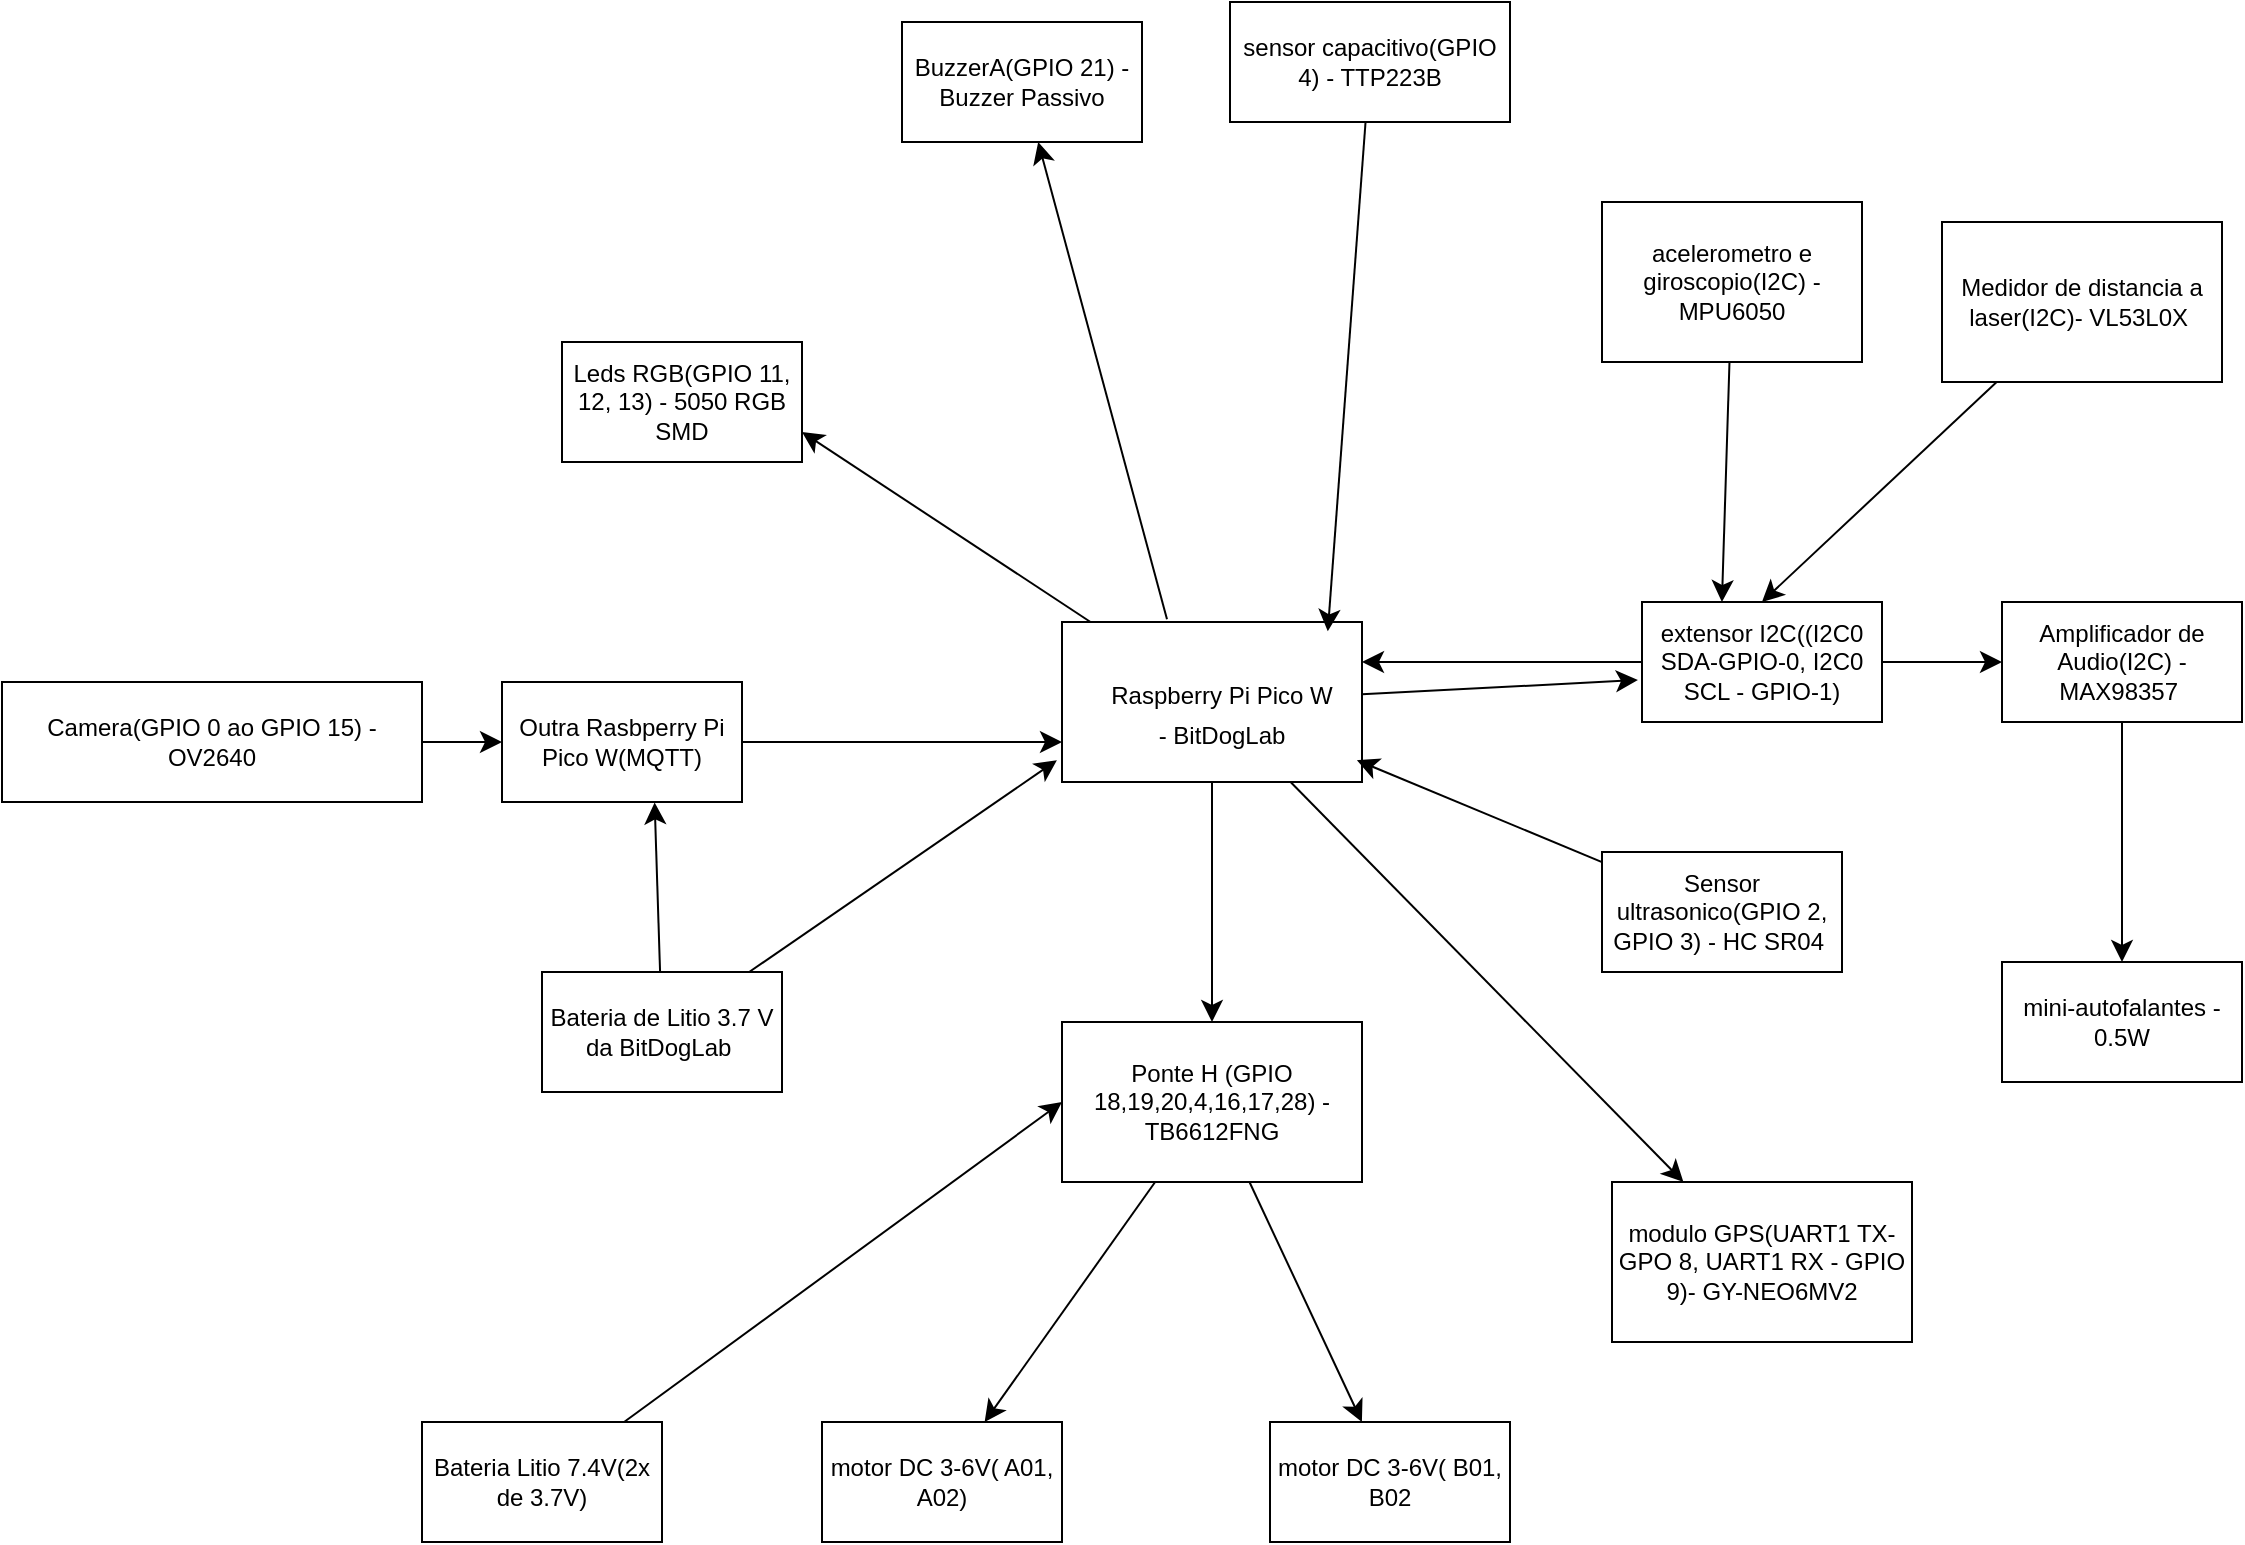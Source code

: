 <mxfile version="28.0.8">
  <diagram name="Page-1" id="4JZEqgMehZDWBp7Bj4Fi">
    <mxGraphModel dx="2466" dy="952" grid="1" gridSize="10" guides="1" tooltips="1" connect="1" arrows="1" fold="1" page="1" pageScale="1" pageWidth="827" pageHeight="1169" math="0" shadow="0">
      <root>
        <mxCell id="0" />
        <mxCell id="1" parent="0" />
        <mxCell id="Cin48KoS30xc4D2Q6sl0-13" style="edgeStyle=none;curved=1;rounded=0;orthogonalLoop=1;jettySize=auto;html=1;entryX=1;entryY=0.75;entryDx=0;entryDy=0;fontSize=12;startSize=8;endSize=8;" edge="1" parent="1" source="Cin48KoS30xc4D2Q6sl0-1" target="Cin48KoS30xc4D2Q6sl0-9">
          <mxGeometry relative="1" as="geometry" />
        </mxCell>
        <mxCell id="Cin48KoS30xc4D2Q6sl0-38" value="" style="edgeStyle=none;curved=1;rounded=0;orthogonalLoop=1;jettySize=auto;html=1;fontSize=12;startSize=8;endSize=8;" edge="1" parent="1" source="Cin48KoS30xc4D2Q6sl0-1" target="Cin48KoS30xc4D2Q6sl0-37">
          <mxGeometry relative="1" as="geometry" />
        </mxCell>
        <mxCell id="Cin48KoS30xc4D2Q6sl0-41" value="" style="edgeStyle=none;curved=1;rounded=0;orthogonalLoop=1;jettySize=auto;html=1;fontSize=12;startSize=8;endSize=8;" edge="1" parent="1" source="Cin48KoS30xc4D2Q6sl0-1" target="Cin48KoS30xc4D2Q6sl0-40">
          <mxGeometry relative="1" as="geometry" />
        </mxCell>
        <mxCell id="Cin48KoS30xc4D2Q6sl0-1" value="" style="rounded=0;whiteSpace=wrap;html=1;" vertex="1" parent="1">
          <mxGeometry x="310" y="410" width="150" height="80" as="geometry" />
        </mxCell>
        <mxCell id="Cin48KoS30xc4D2Q6sl0-4" style="edgeStyle=none;curved=1;rounded=0;orthogonalLoop=1;jettySize=auto;html=1;fontSize=12;startSize=8;endSize=8;exitX=0.35;exitY=-0.017;exitDx=0;exitDy=0;exitPerimeter=0;" edge="1" parent="1" source="Cin48KoS30xc4D2Q6sl0-1" target="Cin48KoS30xc4D2Q6sl0-3">
          <mxGeometry relative="1" as="geometry" />
        </mxCell>
        <mxCell id="Cin48KoS30xc4D2Q6sl0-2" value="&lt;font style=&quot;font-size: 12px;&quot;&gt;Raspberry Pi Pico W - BitDogLab&lt;/font&gt;" style="text;strokeColor=none;fillColor=none;html=1;align=center;verticalAlign=middle;whiteSpace=wrap;rounded=0;fontSize=16;" vertex="1" parent="1">
          <mxGeometry x="330" y="440" width="120" height="30" as="geometry" />
        </mxCell>
        <mxCell id="Cin48KoS30xc4D2Q6sl0-3" value="BuzzerA(GPIO 21) - Buzzer Passivo" style="rounded=0;whiteSpace=wrap;html=1;" vertex="1" parent="1">
          <mxGeometry x="230" y="110" width="120" height="60" as="geometry" />
        </mxCell>
        <mxCell id="Cin48KoS30xc4D2Q6sl0-5" value="sensor capacitivo(GPIO 4) - TTP223B" style="rounded=0;whiteSpace=wrap;html=1;" vertex="1" parent="1">
          <mxGeometry x="394" y="100" width="140" height="60" as="geometry" />
        </mxCell>
        <mxCell id="Cin48KoS30xc4D2Q6sl0-9" value="Leds RGB(GPIO 11, 12, 13) - 5050 RGB SMD" style="rounded=0;whiteSpace=wrap;html=1;" vertex="1" parent="1">
          <mxGeometry x="60" y="270" width="120" height="60" as="geometry" />
        </mxCell>
        <mxCell id="Cin48KoS30xc4D2Q6sl0-31" style="edgeStyle=none;curved=1;rounded=0;orthogonalLoop=1;jettySize=auto;html=1;entryX=1;entryY=0.25;entryDx=0;entryDy=0;fontSize=12;startSize=8;endSize=8;" edge="1" parent="1" source="Cin48KoS30xc4D2Q6sl0-14" target="Cin48KoS30xc4D2Q6sl0-1">
          <mxGeometry relative="1" as="geometry" />
        </mxCell>
        <mxCell id="Cin48KoS30xc4D2Q6sl0-60" value="" style="edgeStyle=none;curved=1;rounded=0;orthogonalLoop=1;jettySize=auto;html=1;fontSize=12;startSize=8;endSize=8;" edge="1" parent="1" source="Cin48KoS30xc4D2Q6sl0-14" target="Cin48KoS30xc4D2Q6sl0-59">
          <mxGeometry relative="1" as="geometry" />
        </mxCell>
        <mxCell id="Cin48KoS30xc4D2Q6sl0-14" value="extensor I2C((I2C0 SDA-GPIO-0, I2C0 SCL - GPIO-1)" style="rounded=0;whiteSpace=wrap;html=1;" vertex="1" parent="1">
          <mxGeometry x="600" y="400" width="120" height="60" as="geometry" />
        </mxCell>
        <mxCell id="Cin48KoS30xc4D2Q6sl0-17" style="edgeStyle=none;curved=1;rounded=0;orthogonalLoop=1;jettySize=auto;html=1;entryX=-0.017;entryY=0.65;entryDx=0;entryDy=0;entryPerimeter=0;fontSize=12;startSize=8;endSize=8;" edge="1" parent="1" source="Cin48KoS30xc4D2Q6sl0-1" target="Cin48KoS30xc4D2Q6sl0-14">
          <mxGeometry relative="1" as="geometry" />
        </mxCell>
        <mxCell id="Cin48KoS30xc4D2Q6sl0-19" value="acelerometro e giroscopio(I2C) - MPU6050" style="rounded=0;whiteSpace=wrap;html=1;" vertex="1" parent="1">
          <mxGeometry x="580" y="200" width="130" height="80" as="geometry" />
        </mxCell>
        <mxCell id="Cin48KoS30xc4D2Q6sl0-65" style="edgeStyle=none;curved=1;rounded=0;orthogonalLoop=1;jettySize=auto;html=1;entryX=0;entryY=0.5;entryDx=0;entryDy=0;fontSize=12;startSize=8;endSize=8;" edge="1" parent="1" source="Cin48KoS30xc4D2Q6sl0-21" target="Cin48KoS30xc4D2Q6sl0-24">
          <mxGeometry relative="1" as="geometry" />
        </mxCell>
        <mxCell id="Cin48KoS30xc4D2Q6sl0-21" value="Camera(GPIO 0 ao GPIO 15) - OV2640" style="rounded=0;whiteSpace=wrap;html=1;" vertex="1" parent="1">
          <mxGeometry x="-220" y="440" width="210" height="60" as="geometry" />
        </mxCell>
        <mxCell id="Cin48KoS30xc4D2Q6sl0-35" style="edgeStyle=none;curved=1;rounded=0;orthogonalLoop=1;jettySize=auto;html=1;entryX=0;entryY=0.75;entryDx=0;entryDy=0;fontSize=12;startSize=8;endSize=8;" edge="1" parent="1" source="Cin48KoS30xc4D2Q6sl0-24" target="Cin48KoS30xc4D2Q6sl0-1">
          <mxGeometry relative="1" as="geometry" />
        </mxCell>
        <mxCell id="Cin48KoS30xc4D2Q6sl0-24" value="Outra Rasbperry Pi Pico W(MQTT)" style="rounded=0;whiteSpace=wrap;html=1;" vertex="1" parent="1">
          <mxGeometry x="30" y="440" width="120" height="60" as="geometry" />
        </mxCell>
        <mxCell id="Cin48KoS30xc4D2Q6sl0-34" style="edgeStyle=none;curved=1;rounded=0;orthogonalLoop=1;jettySize=auto;html=1;entryX=0.5;entryY=0;entryDx=0;entryDy=0;fontSize=12;startSize=8;endSize=8;" edge="1" parent="1" source="Cin48KoS30xc4D2Q6sl0-32" target="Cin48KoS30xc4D2Q6sl0-14">
          <mxGeometry relative="1" as="geometry" />
        </mxCell>
        <mxCell id="Cin48KoS30xc4D2Q6sl0-32" value="Medidor de distancia a laser(I2C)- VL53L0X&amp;nbsp;" style="whiteSpace=wrap;html=1;rounded=0;" vertex="1" parent="1">
          <mxGeometry x="750" y="210" width="140" height="80" as="geometry" />
        </mxCell>
        <mxCell id="Cin48KoS30xc4D2Q6sl0-37" value="modulo GPS(UART1 TX- GPO 8, UART1 RX - GPIO 9)- GY-NEO6MV2" style="rounded=0;whiteSpace=wrap;html=1;" vertex="1" parent="1">
          <mxGeometry x="585" y="690" width="150" height="80" as="geometry" />
        </mxCell>
        <mxCell id="Cin48KoS30xc4D2Q6sl0-44" value="" style="edgeStyle=none;curved=1;rounded=0;orthogonalLoop=1;jettySize=auto;html=1;fontSize=12;startSize=8;endSize=8;" edge="1" parent="1" source="Cin48KoS30xc4D2Q6sl0-40" target="Cin48KoS30xc4D2Q6sl0-43">
          <mxGeometry relative="1" as="geometry" />
        </mxCell>
        <mxCell id="Cin48KoS30xc4D2Q6sl0-46" value="" style="edgeStyle=none;curved=1;rounded=0;orthogonalLoop=1;jettySize=auto;html=1;fontSize=12;startSize=8;endSize=8;" edge="1" parent="1" source="Cin48KoS30xc4D2Q6sl0-40" target="Cin48KoS30xc4D2Q6sl0-45">
          <mxGeometry relative="1" as="geometry" />
        </mxCell>
        <mxCell id="Cin48KoS30xc4D2Q6sl0-40" value="Ponte H (GPIO 18,19,20,4,16,17,28) - TB6612FNG" style="rounded=0;whiteSpace=wrap;html=1;" vertex="1" parent="1">
          <mxGeometry x="310" y="610" width="150" height="80" as="geometry" />
        </mxCell>
        <mxCell id="Cin48KoS30xc4D2Q6sl0-43" value="motor DC 3-6V( A01, A02)" style="whiteSpace=wrap;html=1;rounded=0;" vertex="1" parent="1">
          <mxGeometry x="190" y="810" width="120" height="60" as="geometry" />
        </mxCell>
        <mxCell id="Cin48KoS30xc4D2Q6sl0-45" value="motor DC 3-6V( B01, B02" style="whiteSpace=wrap;html=1;rounded=0;" vertex="1" parent="1">
          <mxGeometry x="414" y="810" width="120" height="60" as="geometry" />
        </mxCell>
        <mxCell id="Cin48KoS30xc4D2Q6sl0-48" style="edgeStyle=none;curved=1;rounded=0;orthogonalLoop=1;jettySize=auto;html=1;entryX=0;entryY=0.5;entryDx=0;entryDy=0;fontSize=12;startSize=8;endSize=8;" edge="1" parent="1" source="Cin48KoS30xc4D2Q6sl0-47" target="Cin48KoS30xc4D2Q6sl0-40">
          <mxGeometry relative="1" as="geometry" />
        </mxCell>
        <mxCell id="Cin48KoS30xc4D2Q6sl0-47" value="Bateria Litio 7.4V(2x de 3.7V)" style="rounded=0;whiteSpace=wrap;html=1;" vertex="1" parent="1">
          <mxGeometry x="-10" y="810" width="120" height="60" as="geometry" />
        </mxCell>
        <mxCell id="Cin48KoS30xc4D2Q6sl0-49" value="Bateria de Litio 3.7 V da BitDogLab&amp;nbsp;" style="rounded=0;whiteSpace=wrap;html=1;" vertex="1" parent="1">
          <mxGeometry x="50" y="585" width="120" height="60" as="geometry" />
        </mxCell>
        <mxCell id="Cin48KoS30xc4D2Q6sl0-50" style="edgeStyle=none;curved=1;rounded=0;orthogonalLoop=1;jettySize=auto;html=1;entryX=-0.017;entryY=0.864;entryDx=0;entryDy=0;entryPerimeter=0;fontSize=12;startSize=8;endSize=8;" edge="1" parent="1" source="Cin48KoS30xc4D2Q6sl0-49" target="Cin48KoS30xc4D2Q6sl0-1">
          <mxGeometry relative="1" as="geometry" />
        </mxCell>
        <mxCell id="Cin48KoS30xc4D2Q6sl0-51" style="edgeStyle=none;curved=1;rounded=0;orthogonalLoop=1;jettySize=auto;html=1;entryX=0.636;entryY=1.004;entryDx=0;entryDy=0;entryPerimeter=0;fontSize=12;startSize=8;endSize=8;" edge="1" parent="1" source="Cin48KoS30xc4D2Q6sl0-49" target="Cin48KoS30xc4D2Q6sl0-24">
          <mxGeometry relative="1" as="geometry" />
        </mxCell>
        <mxCell id="Cin48KoS30xc4D2Q6sl0-53" style="edgeStyle=none;curved=1;rounded=0;orthogonalLoop=1;jettySize=auto;html=1;entryX=0.333;entryY=0;entryDx=0;entryDy=0;entryPerimeter=0;fontSize=12;startSize=8;endSize=8;" edge="1" parent="1" source="Cin48KoS30xc4D2Q6sl0-19" target="Cin48KoS30xc4D2Q6sl0-14">
          <mxGeometry relative="1" as="geometry" />
        </mxCell>
        <mxCell id="Cin48KoS30xc4D2Q6sl0-56" value="Sensor ultrasonico(GPIO 2, GPIO 3) - HC SR04&amp;nbsp;" style="rounded=0;whiteSpace=wrap;html=1;" vertex="1" parent="1">
          <mxGeometry x="580" y="525" width="120" height="60" as="geometry" />
        </mxCell>
        <mxCell id="Cin48KoS30xc4D2Q6sl0-57" style="edgeStyle=none;curved=1;rounded=0;orthogonalLoop=1;jettySize=auto;html=1;entryX=0.983;entryY=0.864;entryDx=0;entryDy=0;entryPerimeter=0;fontSize=12;startSize=8;endSize=8;" edge="1" parent="1" source="Cin48KoS30xc4D2Q6sl0-56" target="Cin48KoS30xc4D2Q6sl0-1">
          <mxGeometry relative="1" as="geometry" />
        </mxCell>
        <mxCell id="Cin48KoS30xc4D2Q6sl0-62" value="" style="edgeStyle=none;curved=1;rounded=0;orthogonalLoop=1;jettySize=auto;html=1;fontSize=12;startSize=8;endSize=8;" edge="1" parent="1" source="Cin48KoS30xc4D2Q6sl0-59" target="Cin48KoS30xc4D2Q6sl0-61">
          <mxGeometry relative="1" as="geometry" />
        </mxCell>
        <mxCell id="Cin48KoS30xc4D2Q6sl0-59" value="Amplificador de Audio(I2C) - MAX98357&amp;nbsp;" style="whiteSpace=wrap;html=1;rounded=0;" vertex="1" parent="1">
          <mxGeometry x="780" y="400" width="120" height="60" as="geometry" />
        </mxCell>
        <mxCell id="Cin48KoS30xc4D2Q6sl0-61" value="mini-autofalantes - 0.5W" style="whiteSpace=wrap;html=1;rounded=0;" vertex="1" parent="1">
          <mxGeometry x="780" y="580" width="120" height="60" as="geometry" />
        </mxCell>
        <mxCell id="Cin48KoS30xc4D2Q6sl0-64" style="edgeStyle=none;curved=1;rounded=0;orthogonalLoop=1;jettySize=auto;html=1;entryX=0.886;entryY=0.058;entryDx=0;entryDy=0;entryPerimeter=0;fontSize=12;startSize=8;endSize=8;" edge="1" parent="1" source="Cin48KoS30xc4D2Q6sl0-5" target="Cin48KoS30xc4D2Q6sl0-1">
          <mxGeometry relative="1" as="geometry" />
        </mxCell>
      </root>
    </mxGraphModel>
  </diagram>
</mxfile>
